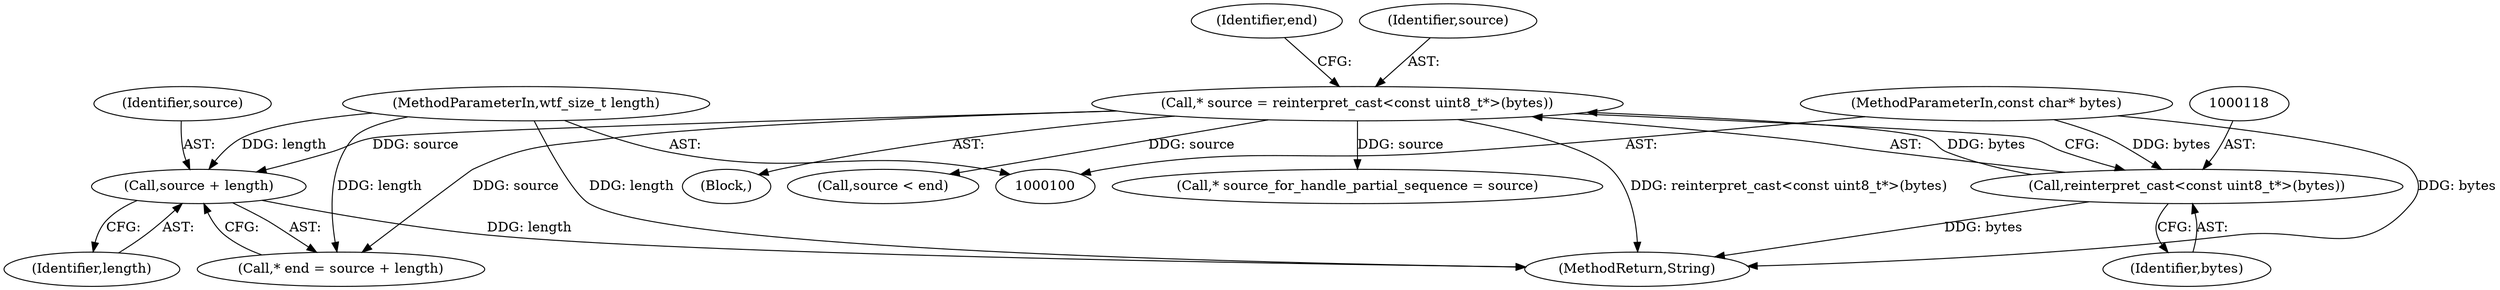 digraph "0_Chrome_dae5b388b44dae4dc11668dba210bbb92d72d969@pointer" {
"1000123" [label="(Call,source + length)"];
"1000115" [label="(Call,* source = reinterpret_cast<const uint8_t*>(bytes))"];
"1000117" [label="(Call,reinterpret_cast<const uint8_t*>(bytes))"];
"1000101" [label="(MethodParameterIn,const char* bytes)"];
"1000102" [label="(MethodParameterIn,wtf_size_t length)"];
"1000106" [label="(Block,)"];
"1000101" [label="(MethodParameterIn,const char* bytes)"];
"1000123" [label="(Call,source + length)"];
"1000102" [label="(MethodParameterIn,wtf_size_t length)"];
"1000125" [label="(Identifier,length)"];
"1000171" [label="(Call,source < end)"];
"1000122" [label="(Identifier,end)"];
"1000115" [label="(Call,* source = reinterpret_cast<const uint8_t*>(bytes))"];
"1000116" [label="(Identifier,source)"];
"1000124" [label="(Identifier,source)"];
"1000117" [label="(Call,reinterpret_cast<const uint8_t*>(bytes))"];
"1000509" [label="(MethodReturn,String)"];
"1000121" [label="(Call,* end = source + length)"];
"1000119" [label="(Identifier,bytes)"];
"1000145" [label="(Call,* source_for_handle_partial_sequence = source)"];
"1000123" -> "1000121"  [label="AST: "];
"1000123" -> "1000125"  [label="CFG: "];
"1000124" -> "1000123"  [label="AST: "];
"1000125" -> "1000123"  [label="AST: "];
"1000121" -> "1000123"  [label="CFG: "];
"1000123" -> "1000509"  [label="DDG: length"];
"1000115" -> "1000123"  [label="DDG: source"];
"1000102" -> "1000123"  [label="DDG: length"];
"1000115" -> "1000106"  [label="AST: "];
"1000115" -> "1000117"  [label="CFG: "];
"1000116" -> "1000115"  [label="AST: "];
"1000117" -> "1000115"  [label="AST: "];
"1000122" -> "1000115"  [label="CFG: "];
"1000115" -> "1000509"  [label="DDG: reinterpret_cast<const uint8_t*>(bytes)"];
"1000117" -> "1000115"  [label="DDG: bytes"];
"1000115" -> "1000121"  [label="DDG: source"];
"1000115" -> "1000145"  [label="DDG: source"];
"1000115" -> "1000171"  [label="DDG: source"];
"1000117" -> "1000119"  [label="CFG: "];
"1000118" -> "1000117"  [label="AST: "];
"1000119" -> "1000117"  [label="AST: "];
"1000117" -> "1000509"  [label="DDG: bytes"];
"1000101" -> "1000117"  [label="DDG: bytes"];
"1000101" -> "1000100"  [label="AST: "];
"1000101" -> "1000509"  [label="DDG: bytes"];
"1000102" -> "1000100"  [label="AST: "];
"1000102" -> "1000509"  [label="DDG: length"];
"1000102" -> "1000121"  [label="DDG: length"];
}
